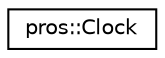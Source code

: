 digraph "Graphical Class Hierarchy"
{
 // LATEX_PDF_SIZE
  edge [fontname="Helvetica",fontsize="10",labelfontname="Helvetica",labelfontsize="10"];
  node [fontname="Helvetica",fontsize="10",shape=record];
  rankdir="LR";
  Node0 [label="pros::Clock",height=0.2,width=0.4,color="black", fillcolor="white", style="filled",URL="$structpros_1_1Clock.html",tooltip=" "];
}
